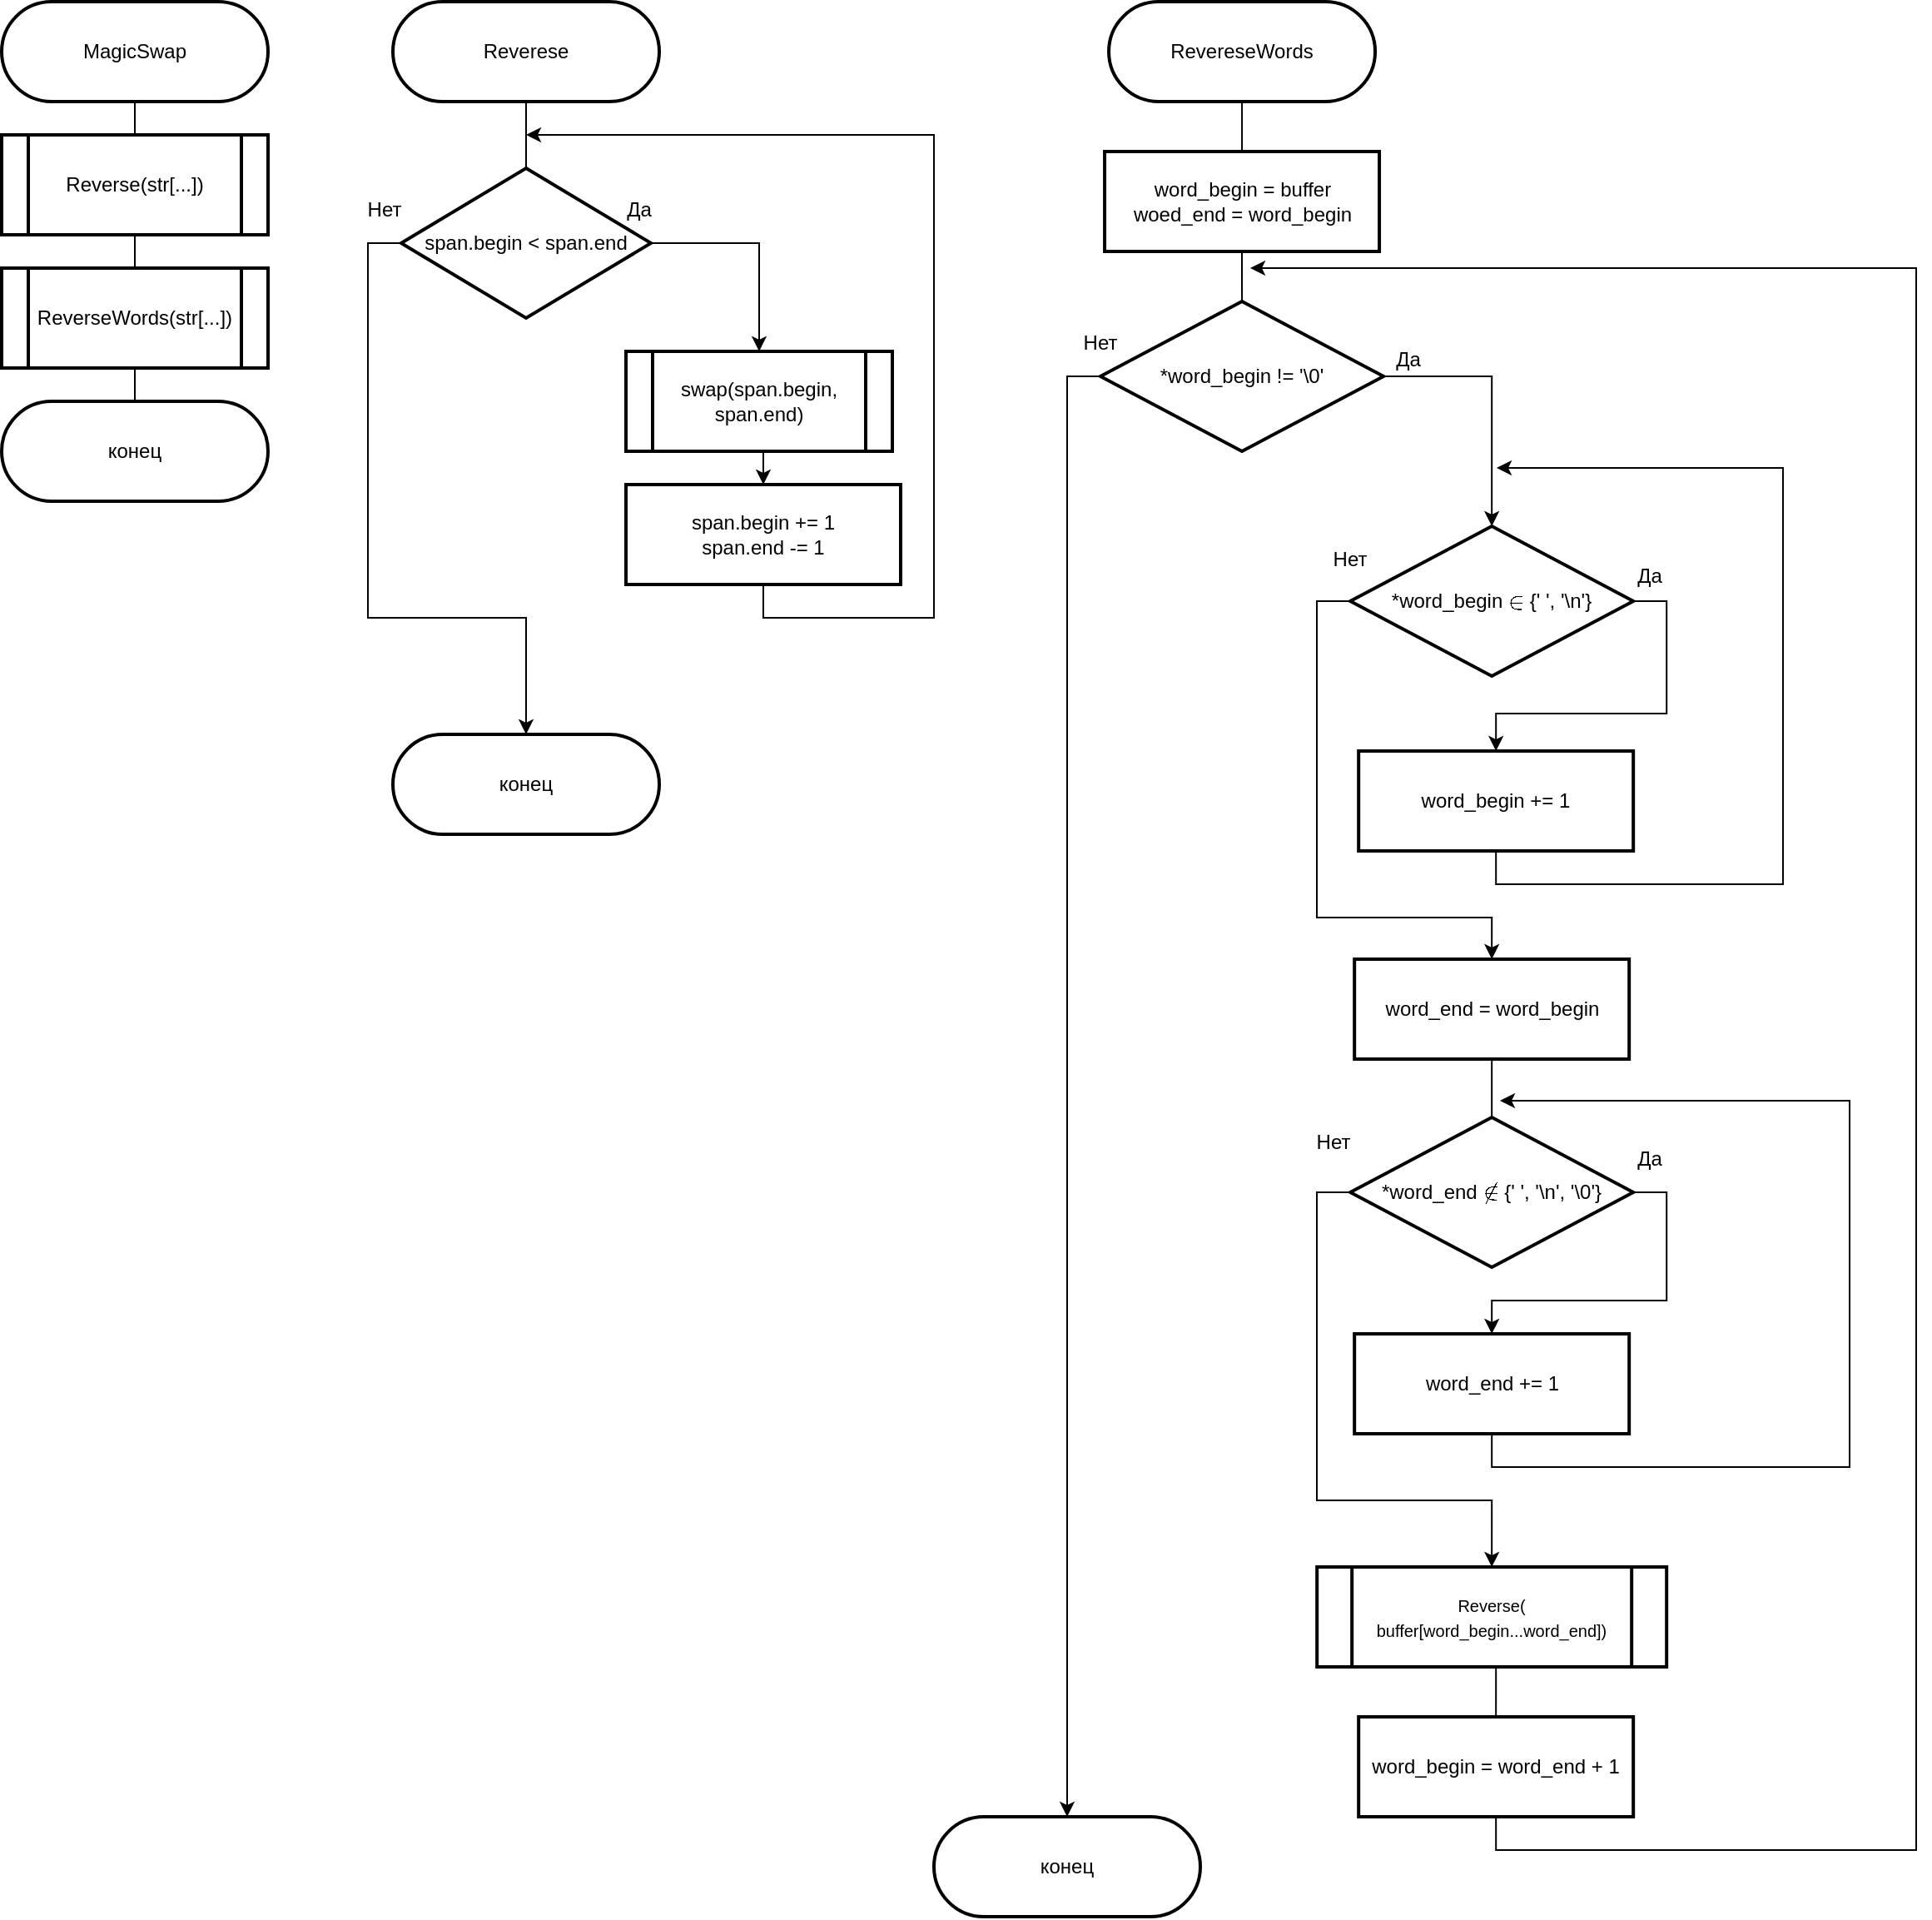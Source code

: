 <mxfile version="25.0.2">
  <diagram name="Page-1" id="2X8V0wRkM0_0TSS1jp1s">
    <mxGraphModel dx="1113" dy="693" grid="1" gridSize="10" guides="1" tooltips="1" connect="1" arrows="1" fold="1" page="1" pageScale="1" pageWidth="827" pageHeight="1169" math="1" shadow="0">
      <root>
        <mxCell id="0" />
        <mxCell id="1" parent="0" />
        <mxCell id="qiKGdop209ZndUUrXtln-7" style="edgeStyle=orthogonalEdgeStyle;rounded=0;orthogonalLoop=1;jettySize=auto;html=1;exitX=0.5;exitY=1;exitDx=0;exitDy=0;entryX=0.5;entryY=0;entryDx=0;entryDy=0;endArrow=none;endFill=0;" edge="1" parent="1" source="qiKGdop209ZndUUrXtln-1" target="qiKGdop209ZndUUrXtln-3">
          <mxGeometry relative="1" as="geometry" />
        </mxCell>
        <mxCell id="qiKGdop209ZndUUrXtln-1" value="MagicSwap" style="rounded=1;whiteSpace=wrap;html=1;arcSize=50;strokeWidth=2;" vertex="1" parent="1">
          <mxGeometry x="60" y="10" width="160" height="60" as="geometry" />
        </mxCell>
        <mxCell id="qiKGdop209ZndUUrXtln-8" style="edgeStyle=orthogonalEdgeStyle;rounded=0;orthogonalLoop=1;jettySize=auto;html=1;exitX=0.5;exitY=1;exitDx=0;exitDy=0;entryX=0.5;entryY=0;entryDx=0;entryDy=0;endArrow=none;endFill=0;" edge="1" parent="1" source="qiKGdop209ZndUUrXtln-3" target="qiKGdop209ZndUUrXtln-4">
          <mxGeometry relative="1" as="geometry" />
        </mxCell>
        <mxCell id="qiKGdop209ZndUUrXtln-3" value="Reverse(str[...])" style="shape=process;whiteSpace=wrap;html=1;backgroundOutline=1;strokeWidth=2;" vertex="1" parent="1">
          <mxGeometry x="60" y="90" width="160" height="60" as="geometry" />
        </mxCell>
        <mxCell id="qiKGdop209ZndUUrXtln-9" style="edgeStyle=orthogonalEdgeStyle;rounded=0;orthogonalLoop=1;jettySize=auto;html=1;exitX=0.5;exitY=1;exitDx=0;exitDy=0;entryX=0.5;entryY=0;entryDx=0;entryDy=0;endArrow=none;endFill=0;" edge="1" parent="1" source="qiKGdop209ZndUUrXtln-4" target="qiKGdop209ZndUUrXtln-6">
          <mxGeometry relative="1" as="geometry" />
        </mxCell>
        <mxCell id="qiKGdop209ZndUUrXtln-4" value="ReverseWords(str[...])" style="shape=process;whiteSpace=wrap;html=1;backgroundOutline=1;strokeWidth=2;" vertex="1" parent="1">
          <mxGeometry x="60" y="170" width="160" height="60" as="geometry" />
        </mxCell>
        <mxCell id="qiKGdop209ZndUUrXtln-6" value="конец" style="rounded=1;whiteSpace=wrap;html=1;arcSize=50;strokeWidth=2;" vertex="1" parent="1">
          <mxGeometry x="60" y="250" width="160" height="60" as="geometry" />
        </mxCell>
        <mxCell id="qiKGdop209ZndUUrXtln-10" value="Reverese" style="rounded=1;whiteSpace=wrap;html=1;arcSize=50;strokeWidth=2;" vertex="1" parent="1">
          <mxGeometry x="295" y="10" width="160" height="60" as="geometry" />
        </mxCell>
        <mxCell id="qiKGdop209ZndUUrXtln-14" style="edgeStyle=orthogonalEdgeStyle;rounded=0;orthogonalLoop=1;jettySize=auto;html=1;exitX=1;exitY=0.5;exitDx=0;exitDy=0;exitPerimeter=0;entryX=0.5;entryY=0;entryDx=0;entryDy=0;" edge="1" parent="1" source="qiKGdop209ZndUUrXtln-11" target="qiKGdop209ZndUUrXtln-12">
          <mxGeometry relative="1" as="geometry" />
        </mxCell>
        <mxCell id="qiKGdop209ZndUUrXtln-19" style="edgeStyle=orthogonalEdgeStyle;rounded=0;orthogonalLoop=1;jettySize=auto;html=1;exitX=0;exitY=0.5;exitDx=0;exitDy=0;exitPerimeter=0;entryX=0.5;entryY=0;entryDx=0;entryDy=0;" edge="1" parent="1" source="qiKGdop209ZndUUrXtln-11" target="qiKGdop209ZndUUrXtln-18">
          <mxGeometry relative="1" as="geometry">
            <Array as="points">
              <mxPoint x="280" y="155" />
              <mxPoint x="280" y="380" />
              <mxPoint x="375" y="380" />
            </Array>
          </mxGeometry>
        </mxCell>
        <mxCell id="qiKGdop209ZndUUrXtln-11" value="span.begin &amp;lt; span.end" style="strokeWidth=2;html=1;shape=mxgraph.flowchart.decision;whiteSpace=wrap;" vertex="1" parent="1">
          <mxGeometry x="300" y="110" width="150" height="90" as="geometry" />
        </mxCell>
        <mxCell id="qiKGdop209ZndUUrXtln-15" style="edgeStyle=orthogonalEdgeStyle;rounded=0;orthogonalLoop=1;jettySize=auto;html=1;exitX=0.5;exitY=1;exitDx=0;exitDy=0;entryX=0.5;entryY=0;entryDx=0;entryDy=0;" edge="1" parent="1" source="qiKGdop209ZndUUrXtln-12" target="qiKGdop209ZndUUrXtln-13">
          <mxGeometry relative="1" as="geometry" />
        </mxCell>
        <mxCell id="qiKGdop209ZndUUrXtln-12" value="swap(span.begin, span.end)" style="shape=process;whiteSpace=wrap;html=1;backgroundOutline=1;strokeWidth=2;" vertex="1" parent="1">
          <mxGeometry x="435" y="220" width="160" height="60" as="geometry" />
        </mxCell>
        <mxCell id="qiKGdop209ZndUUrXtln-16" style="edgeStyle=orthogonalEdgeStyle;rounded=0;orthogonalLoop=1;jettySize=auto;html=1;exitX=0.5;exitY=1;exitDx=0;exitDy=0;" edge="1" parent="1" source="qiKGdop209ZndUUrXtln-13">
          <mxGeometry relative="1" as="geometry">
            <mxPoint x="375" y="90" as="targetPoint" />
            <Array as="points">
              <mxPoint x="517" y="380" />
              <mxPoint x="620" y="380" />
              <mxPoint x="620" y="90" />
            </Array>
          </mxGeometry>
        </mxCell>
        <mxCell id="qiKGdop209ZndUUrXtln-13" value="span.begin += 1&lt;div&gt;span.end -= 1&lt;/div&gt;" style="rounded=0;whiteSpace=wrap;html=1;strokeWidth=2;" vertex="1" parent="1">
          <mxGeometry x="435" y="300" width="165" height="60" as="geometry" />
        </mxCell>
        <mxCell id="qiKGdop209ZndUUrXtln-17" style="edgeStyle=orthogonalEdgeStyle;rounded=0;orthogonalLoop=1;jettySize=auto;html=1;exitX=0.5;exitY=1;exitDx=0;exitDy=0;entryX=0.5;entryY=0;entryDx=0;entryDy=0;entryPerimeter=0;endArrow=none;endFill=0;" edge="1" parent="1" source="qiKGdop209ZndUUrXtln-10" target="qiKGdop209ZndUUrXtln-11">
          <mxGeometry relative="1" as="geometry" />
        </mxCell>
        <mxCell id="qiKGdop209ZndUUrXtln-18" value="конец" style="rounded=1;whiteSpace=wrap;html=1;arcSize=50;strokeWidth=2;" vertex="1" parent="1">
          <mxGeometry x="295" y="450" width="160" height="60" as="geometry" />
        </mxCell>
        <mxCell id="qiKGdop209ZndUUrXtln-32" style="edgeStyle=orthogonalEdgeStyle;rounded=0;orthogonalLoop=1;jettySize=auto;html=1;exitX=0.5;exitY=1;exitDx=0;exitDy=0;entryX=0.5;entryY=0;entryDx=0;entryDy=0;endArrow=none;endFill=0;" edge="1" parent="1" source="qiKGdop209ZndUUrXtln-20" target="qiKGdop209ZndUUrXtln-30">
          <mxGeometry relative="1" as="geometry" />
        </mxCell>
        <mxCell id="qiKGdop209ZndUUrXtln-20" value="RevereseWords" style="rounded=1;whiteSpace=wrap;html=1;arcSize=50;strokeWidth=2;" vertex="1" parent="1">
          <mxGeometry x="725.03" y="10" width="160" height="60" as="geometry" />
        </mxCell>
        <mxCell id="qiKGdop209ZndUUrXtln-54" style="edgeStyle=orthogonalEdgeStyle;rounded=0;orthogonalLoop=1;jettySize=auto;html=1;exitX=0;exitY=0.5;exitDx=0;exitDy=0;exitPerimeter=0;entryX=0.5;entryY=0;entryDx=0;entryDy=0;" edge="1" parent="1" source="qiKGdop209ZndUUrXtln-23" target="qiKGdop209ZndUUrXtln-52">
          <mxGeometry relative="1" as="geometry">
            <mxPoint x="710" y="1160" as="targetPoint" />
          </mxGeometry>
        </mxCell>
        <mxCell id="qiKGdop209ZndUUrXtln-23" value="*word_begin != &#39;\0&#39;" style="strokeWidth=2;html=1;shape=mxgraph.flowchart.decision;whiteSpace=wrap;" vertex="1" parent="1">
          <mxGeometry x="720.0" y="190" width="170.06" height="90" as="geometry" />
        </mxCell>
        <mxCell id="qiKGdop209ZndUUrXtln-31" value="" style="edgeStyle=orthogonalEdgeStyle;rounded=0;orthogonalLoop=1;jettySize=auto;html=1;endArrow=none;endFill=0;" edge="1" parent="1" source="qiKGdop209ZndUUrXtln-30" target="qiKGdop209ZndUUrXtln-23">
          <mxGeometry relative="1" as="geometry" />
        </mxCell>
        <mxCell id="qiKGdop209ZndUUrXtln-30" value="word_begin = buffer&lt;div&gt;woed_end = word_begin&lt;/div&gt;" style="rounded=0;whiteSpace=wrap;html=1;strokeWidth=2;" vertex="1" parent="1">
          <mxGeometry x="722.53" y="100" width="165" height="60" as="geometry" />
        </mxCell>
        <mxCell id="qiKGdop209ZndUUrXtln-40" style="edgeStyle=orthogonalEdgeStyle;rounded=0;orthogonalLoop=1;jettySize=auto;html=1;exitX=1;exitY=0.5;exitDx=0;exitDy=0;exitPerimeter=0;entryX=0.5;entryY=0;entryDx=0;entryDy=0;" edge="1" parent="1" source="qiKGdop209ZndUUrXtln-33" target="qiKGdop209ZndUUrXtln-38">
          <mxGeometry relative="1" as="geometry" />
        </mxCell>
        <mxCell id="qiKGdop209ZndUUrXtln-41" style="edgeStyle=orthogonalEdgeStyle;rounded=0;orthogonalLoop=1;jettySize=auto;html=1;exitX=0;exitY=0.5;exitDx=0;exitDy=0;exitPerimeter=0;entryX=0.5;entryY=0;entryDx=0;entryDy=0;" edge="1" parent="1" source="qiKGdop209ZndUUrXtln-33" target="qiKGdop209ZndUUrXtln-39">
          <mxGeometry relative="1" as="geometry">
            <Array as="points">
              <mxPoint x="850" y="370" />
              <mxPoint x="850" y="560" />
              <mxPoint x="955" y="560" />
            </Array>
          </mxGeometry>
        </mxCell>
        <mxCell id="qiKGdop209ZndUUrXtln-33" value="*word_begin \(\in\)&amp;nbsp;{&#39; &#39;, &#39;\n&#39;}" style="strokeWidth=2;html=1;shape=mxgraph.flowchart.decision;whiteSpace=wrap;" vertex="1" parent="1">
          <mxGeometry x="870.09" y="325" width="170" height="90" as="geometry" />
        </mxCell>
        <mxCell id="qiKGdop209ZndUUrXtln-45" style="edgeStyle=orthogonalEdgeStyle;rounded=0;orthogonalLoop=1;jettySize=auto;html=1;exitX=1;exitY=0.5;exitDx=0;exitDy=0;exitPerimeter=0;entryX=0.5;entryY=0;entryDx=0;entryDy=0;" edge="1" parent="1" source="qiKGdop209ZndUUrXtln-34" target="qiKGdop209ZndUUrXtln-43">
          <mxGeometry relative="1" as="geometry" />
        </mxCell>
        <mxCell id="qiKGdop209ZndUUrXtln-46" style="edgeStyle=orthogonalEdgeStyle;rounded=0;orthogonalLoop=1;jettySize=auto;html=1;exitX=0;exitY=0.5;exitDx=0;exitDy=0;exitPerimeter=0;entryX=0.5;entryY=0;entryDx=0;entryDy=0;" edge="1" parent="1" source="qiKGdop209ZndUUrXtln-34" target="qiKGdop209ZndUUrXtln-48">
          <mxGeometry relative="1" as="geometry">
            <mxPoint x="955" y="940" as="targetPoint" />
            <Array as="points">
              <mxPoint x="850" y="725" />
              <mxPoint x="850" y="910" />
              <mxPoint x="955" y="910" />
            </Array>
          </mxGeometry>
        </mxCell>
        <mxCell id="qiKGdop209ZndUUrXtln-34" value="*word_end \(\notin\) {&#39; &#39;, &#39;\n&#39;, &#39;\0&#39;}" style="strokeWidth=2;html=1;shape=mxgraph.flowchart.decision;whiteSpace=wrap;" vertex="1" parent="1">
          <mxGeometry x="870.09" y="680" width="170" height="90" as="geometry" />
        </mxCell>
        <mxCell id="qiKGdop209ZndUUrXtln-36" style="edgeStyle=orthogonalEdgeStyle;rounded=0;orthogonalLoop=1;jettySize=auto;html=1;exitX=1;exitY=0.5;exitDx=0;exitDy=0;exitPerimeter=0;entryX=0.5;entryY=0;entryDx=0;entryDy=0;entryPerimeter=0;" edge="1" parent="1" source="qiKGdop209ZndUUrXtln-23" target="qiKGdop209ZndUUrXtln-33">
          <mxGeometry relative="1" as="geometry">
            <mxPoint x="910.03" y="230" as="sourcePoint" />
          </mxGeometry>
        </mxCell>
        <mxCell id="qiKGdop209ZndUUrXtln-42" style="edgeStyle=orthogonalEdgeStyle;rounded=0;orthogonalLoop=1;jettySize=auto;html=1;exitX=0.5;exitY=1;exitDx=0;exitDy=0;" edge="1" parent="1" source="qiKGdop209ZndUUrXtln-38">
          <mxGeometry relative="1" as="geometry">
            <mxPoint x="958" y="290" as="targetPoint" />
            <Array as="points">
              <mxPoint x="958" y="540" />
              <mxPoint x="1130" y="540" />
              <mxPoint x="1130" y="290" />
              <mxPoint x="960" y="290" />
            </Array>
          </mxGeometry>
        </mxCell>
        <mxCell id="qiKGdop209ZndUUrXtln-38" value="word_begin += 1" style="rounded=0;whiteSpace=wrap;html=1;strokeWidth=2;" vertex="1" parent="1">
          <mxGeometry x="875.09" y="460" width="165" height="60" as="geometry" />
        </mxCell>
        <mxCell id="qiKGdop209ZndUUrXtln-39" value="word_end = word_begin" style="rounded=0;whiteSpace=wrap;html=1;strokeWidth=2;" vertex="1" parent="1">
          <mxGeometry x="872.59" y="585" width="165" height="60" as="geometry" />
        </mxCell>
        <mxCell id="qiKGdop209ZndUUrXtln-47" style="edgeStyle=orthogonalEdgeStyle;rounded=0;orthogonalLoop=1;jettySize=auto;html=1;exitX=0.5;exitY=1;exitDx=0;exitDy=0;" edge="1" parent="1" source="qiKGdop209ZndUUrXtln-43">
          <mxGeometry relative="1" as="geometry">
            <mxPoint x="960" y="670" as="targetPoint" />
            <Array as="points">
              <mxPoint x="955" y="890" />
              <mxPoint x="1170" y="890" />
              <mxPoint x="1170" y="670" />
            </Array>
          </mxGeometry>
        </mxCell>
        <mxCell id="qiKGdop209ZndUUrXtln-43" value="word_end += 1" style="rounded=0;whiteSpace=wrap;html=1;strokeWidth=2;" vertex="1" parent="1">
          <mxGeometry x="872.59" y="810" width="165" height="60" as="geometry" />
        </mxCell>
        <mxCell id="qiKGdop209ZndUUrXtln-44" style="edgeStyle=orthogonalEdgeStyle;rounded=0;orthogonalLoop=1;jettySize=auto;html=1;exitX=0.5;exitY=1;exitDx=0;exitDy=0;entryX=0.5;entryY=0;entryDx=0;entryDy=0;entryPerimeter=0;endArrow=none;endFill=0;" edge="1" parent="1" source="qiKGdop209ZndUUrXtln-39" target="qiKGdop209ZndUUrXtln-34">
          <mxGeometry relative="1" as="geometry" />
        </mxCell>
        <mxCell id="qiKGdop209ZndUUrXtln-51" style="edgeStyle=orthogonalEdgeStyle;rounded=0;orthogonalLoop=1;jettySize=auto;html=1;exitX=0.5;exitY=1;exitDx=0;exitDy=0;entryX=0.5;entryY=0;entryDx=0;entryDy=0;endArrow=none;endFill=0;" edge="1" parent="1" source="qiKGdop209ZndUUrXtln-48" target="qiKGdop209ZndUUrXtln-50">
          <mxGeometry relative="1" as="geometry" />
        </mxCell>
        <mxCell id="qiKGdop209ZndUUrXtln-48" value="&lt;font style=&quot;font-size: 10px;&quot;&gt;Reverse(&lt;/font&gt;&lt;div&gt;&lt;font style=&quot;font-size: 10px;&quot;&gt;buffer[word_begin...word_end])&lt;/font&gt;&lt;/div&gt;" style="shape=process;whiteSpace=wrap;html=1;backgroundOutline=1;strokeWidth=2;" vertex="1" parent="1">
          <mxGeometry x="850.09" y="950" width="210" height="60" as="geometry" />
        </mxCell>
        <mxCell id="qiKGdop209ZndUUrXtln-53" style="edgeStyle=orthogonalEdgeStyle;rounded=0;orthogonalLoop=1;jettySize=auto;html=1;exitX=0.5;exitY=1;exitDx=0;exitDy=0;" edge="1" parent="1" source="qiKGdop209ZndUUrXtln-50">
          <mxGeometry relative="1" as="geometry">
            <mxPoint x="810" y="170" as="targetPoint" />
            <Array as="points">
              <mxPoint x="958" y="1120" />
              <mxPoint x="1210" y="1120" />
              <mxPoint x="1210" y="170" />
            </Array>
          </mxGeometry>
        </mxCell>
        <mxCell id="qiKGdop209ZndUUrXtln-50" value="word_begin = word_end + 1" style="rounded=0;whiteSpace=wrap;html=1;strokeWidth=2;" vertex="1" parent="1">
          <mxGeometry x="875.09" y="1040" width="165" height="60" as="geometry" />
        </mxCell>
        <mxCell id="qiKGdop209ZndUUrXtln-52" value="конец" style="rounded=1;whiteSpace=wrap;html=1;arcSize=50;strokeWidth=2;" vertex="1" parent="1">
          <mxGeometry x="620" y="1100" width="160" height="60" as="geometry" />
        </mxCell>
        <mxCell id="qiKGdop209ZndUUrXtln-55" value="Да" style="text;html=1;align=center;verticalAlign=middle;whiteSpace=wrap;rounded=0;" vertex="1" parent="1">
          <mxGeometry x="875.09" y="210" width="60" height="30" as="geometry" />
        </mxCell>
        <mxCell id="qiKGdop209ZndUUrXtln-56" value="Да" style="text;html=1;align=center;verticalAlign=middle;whiteSpace=wrap;rounded=0;" vertex="1" parent="1">
          <mxGeometry x="1020" y="340" width="60" height="30" as="geometry" />
        </mxCell>
        <mxCell id="qiKGdop209ZndUUrXtln-57" value="Да" style="text;html=1;align=center;verticalAlign=middle;whiteSpace=wrap;rounded=0;" vertex="1" parent="1">
          <mxGeometry x="1020" y="690" width="60" height="30" as="geometry" />
        </mxCell>
        <mxCell id="qiKGdop209ZndUUrXtln-58" value="Да" style="text;html=1;align=center;verticalAlign=middle;whiteSpace=wrap;rounded=0;" vertex="1" parent="1">
          <mxGeometry x="413.0" y="120" width="60" height="30" as="geometry" />
        </mxCell>
        <mxCell id="qiKGdop209ZndUUrXtln-59" value="Нет" style="text;html=1;align=center;verticalAlign=middle;whiteSpace=wrap;rounded=0;" vertex="1" parent="1">
          <mxGeometry x="260.0" y="120" width="60" height="30" as="geometry" />
        </mxCell>
        <mxCell id="qiKGdop209ZndUUrXtln-60" value="Нет" style="text;html=1;align=center;verticalAlign=middle;whiteSpace=wrap;rounded=0;" vertex="1" parent="1">
          <mxGeometry x="690" y="200" width="60" height="30" as="geometry" />
        </mxCell>
        <mxCell id="qiKGdop209ZndUUrXtln-61" value="Нет" style="text;html=1;align=center;verticalAlign=middle;whiteSpace=wrap;rounded=0;" vertex="1" parent="1">
          <mxGeometry x="840" y="330" width="60" height="30" as="geometry" />
        </mxCell>
        <mxCell id="qiKGdop209ZndUUrXtln-62" value="Нет" style="text;html=1;align=center;verticalAlign=middle;whiteSpace=wrap;rounded=0;" vertex="1" parent="1">
          <mxGeometry x="830.06" y="680" width="60" height="30" as="geometry" />
        </mxCell>
      </root>
    </mxGraphModel>
  </diagram>
</mxfile>
